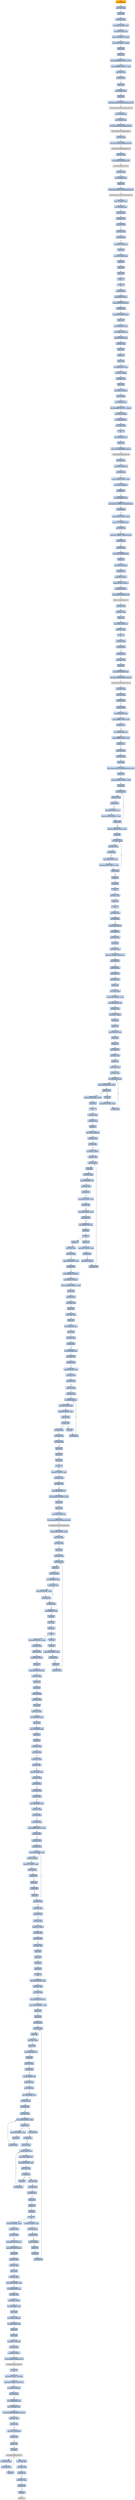 digraph G {
node[shape=rectangle,style=filled,fillcolor=lightsteelblue,color=lightsteelblue]
bgcolor="transparent"
a0x0040e91acall_0x004162eb[label="start\ncall 0x004162eb",color="lightgrey",fillcolor="orange"];
a0x004162ebmovl_edi_edi[label="0x004162eb\nmovl %edi, %edi"];
a0x004162edpushl_ebp[label="0x004162ed\npushl %ebp"];
a0x004162eemovl_esp_ebp[label="0x004162ee\nmovl %esp, %ebp"];
a0x004162f0subl_0x10UINT8_esp[label="0x004162f0\nsubl $0x10<UINT8>, %esp"];
a0x004162f3movl_0x004255d4_eax[label="0x004162f3\nmovl 0x004255d4, %eax"];
a0x004162f8andl_0x0UINT8__8ebp_[label="0x004162f8\nandl $0x0<UINT8>, -8(%ebp)"];
a0x004162fcandl_0x0UINT8__4ebp_[label="0x004162fc\nandl $0x0<UINT8>, -4(%ebp)"];
a0x00416300pushl_ebx[label="0x00416300\npushl %ebx"];
a0x00416301pushl_edi[label="0x00416301\npushl %edi"];
a0x00416302movl_0xbb40e64eUINT32_edi[label="0x00416302\nmovl $0xbb40e64e<UINT32>, %edi"];
a0x00416307movl_0xffff0000UINT32_ebx[label="0x00416307\nmovl $0xffff0000<UINT32>, %ebx"];
a0x0041630ccmpl_edi_eax[label="0x0041630c\ncmpl %edi, %eax"];
a0x0041630eje_0x0041631d[label="0x0041630e\nje 0x0041631d"];
a0x0041631dpushl_esi[label="0x0041631d\npushl %esi"];
a0x0041631eleal__8ebp__eax[label="0x0041631e\nleal -8(%ebp), %eax"];
a0x00416321pushl_eax[label="0x00416321\npushl %eax"];
a0x00416322call_GetSystemTimeAsFileTime_kernel32_dll[label="0x00416322\ncall GetSystemTimeAsFileTime@kernel32.dll"];
GetSystemTimeAsFileTime_kernel32_dll[label="GetSystemTimeAsFileTime@kernel32.dll",color="lightgrey",fillcolor="lightgrey"];
a0x00416328movl__4ebp__esi[label="0x00416328\nmovl -4(%ebp), %esi"];
a0x0041632bxorl__8ebp__esi[label="0x0041632b\nxorl -8(%ebp), %esi"];
a0x0041632ecall_GetCurrentProcessId_kernel32_dll[label="0x0041632e\ncall GetCurrentProcessId@kernel32.dll"];
GetCurrentProcessId_kernel32_dll[label="GetCurrentProcessId@kernel32.dll",color="lightgrey",fillcolor="lightgrey"];
a0x00416334xorl_eax_esi[label="0x00416334\nxorl %eax, %esi"];
a0x00416336call_GetCurrentThreadId_kernel32_dll[label="0x00416336\ncall GetCurrentThreadId@kernel32.dll"];
GetCurrentThreadId_kernel32_dll[label="GetCurrentThreadId@kernel32.dll",color="lightgrey",fillcolor="lightgrey"];
a0x0041633cxorl_eax_esi[label="0x0041633c\nxorl %eax, %esi"];
a0x0041633ecall_GetTickCount_kernel32_dll[label="0x0041633e\ncall GetTickCount@kernel32.dll"];
GetTickCount_kernel32_dll[label="GetTickCount@kernel32.dll",color="lightgrey",fillcolor="lightgrey"];
a0x00416344xorl_eax_esi[label="0x00416344\nxorl %eax, %esi"];
a0x00416346leal__16ebp__eax[label="0x00416346\nleal -16(%ebp), %eax"];
a0x00416349pushl_eax[label="0x00416349\npushl %eax"];
a0x0041634acall_QueryPerformanceCounter_kernel32_dll[label="0x0041634a\ncall QueryPerformanceCounter@kernel32.dll"];
QueryPerformanceCounter_kernel32_dll[label="QueryPerformanceCounter@kernel32.dll",color="lightgrey",fillcolor="lightgrey"];
a0x00416350movl__12ebp__eax[label="0x00416350\nmovl -12(%ebp), %eax"];
a0x00416353xorl__16ebp__eax[label="0x00416353\nxorl -16(%ebp), %eax"];
a0x00416356xorl_eax_esi[label="0x00416356\nxorl %eax, %esi"];
a0x00416358cmpl_edi_esi[label="0x00416358\ncmpl %edi, %esi"];
a0x0041635ajne_0x00416363[label="0x0041635a\njne 0x00416363"];
a0x00416363testl_esi_ebx[label="0x00416363\ntestl %esi, %ebx"];
a0x00416365jne_0x00416373[label="0x00416365\njne 0x00416373"];
a0x00416373movl_esi_0x004255d4[label="0x00416373\nmovl %esi, 0x004255d4"];
a0x00416379notl_esi[label="0x00416379\nnotl %esi"];
a0x0041637bmovl_esi_0x004255d8[label="0x0041637b\nmovl %esi, 0x004255d8"];
a0x00416381popl_esi[label="0x00416381\npopl %esi"];
a0x00416382popl_edi[label="0x00416382\npopl %edi"];
a0x00416383popl_ebx[label="0x00416383\npopl %ebx"];
a0x00416384leave_[label="0x00416384\nleave "];
a0x00416385ret[label="0x00416385\nret"];
a0x0040e91fjmp_0x0040e7ad[label="0x0040e91f\njmp 0x0040e7ad"];
a0x0040e7adpushl_0x58UINT8[label="0x0040e7ad\npushl $0x58<UINT8>"];
a0x0040e7afpushl_0x423a70UINT32[label="0x0040e7af\npushl $0x423a70<UINT32>"];
a0x0040e7b4call_0x00412560[label="0x0040e7b4\ncall 0x00412560"];
a0x00412560pushl_0x4125c0UINT32[label="0x00412560\npushl $0x4125c0<UINT32>"];
a0x00412565pushl_fs_0[label="0x00412565\npushl %fs:0"];
a0x0041256cmovl_0x10esp__eax[label="0x0041256c\nmovl 0x10(%esp), %eax"];
a0x00412570movl_ebp_0x10esp_[label="0x00412570\nmovl %ebp, 0x10(%esp)"];
a0x00412574leal_0x10esp__ebp[label="0x00412574\nleal 0x10(%esp), %ebp"];
a0x00412578subl_eax_esp[label="0x00412578\nsubl %eax, %esp"];
a0x0041257apushl_ebx[label="0x0041257a\npushl %ebx"];
a0x0041257bpushl_esi[label="0x0041257b\npushl %esi"];
a0x0041257cpushl_edi[label="0x0041257c\npushl %edi"];
a0x0041257dmovl_0x004255d4_eax[label="0x0041257d\nmovl 0x004255d4, %eax"];
a0x00412582xorl_eax__4ebp_[label="0x00412582\nxorl %eax, -4(%ebp)"];
a0x00412585xorl_ebp_eax[label="0x00412585\nxorl %ebp, %eax"];
a0x00412587pushl_eax[label="0x00412587\npushl %eax"];
a0x00412588movl_esp__24ebp_[label="0x00412588\nmovl %esp, -24(%ebp)"];
a0x0041258bpushl__8ebp_[label="0x0041258b\npushl -8(%ebp)"];
a0x0041258emovl__4ebp__eax[label="0x0041258e\nmovl -4(%ebp), %eax"];
a0x00412591movl_0xfffffffeUINT32__4ebp_[label="0x00412591\nmovl $0xfffffffe<UINT32>, -4(%ebp)"];
a0x00412598movl_eax__8ebp_[label="0x00412598\nmovl %eax, -8(%ebp)"];
a0x0041259bleal__16ebp__eax[label="0x0041259b\nleal -16(%ebp), %eax"];
a0x0041259emovl_eax_fs_0[label="0x0041259e\nmovl %eax, %fs:0"];
a0x004125a4ret[label="0x004125a4\nret"];
a0x0040e7b9leal__104ebp__eax[label="0x0040e7b9\nleal -104(%ebp), %eax"];
a0x0040e7bcpushl_eax[label="0x0040e7bc\npushl %eax"];
a0x0040e7bdcall_GetStartupInfoW_kernel32_dll[label="0x0040e7bd\ncall GetStartupInfoW@kernel32.dll"];
GetStartupInfoW_kernel32_dll[label="GetStartupInfoW@kernel32.dll",color="lightgrey",fillcolor="lightgrey"];
a0x0040e7c3xorl_esi_esi[label="0x0040e7c3\nxorl %esi, %esi"];
a0x0040e7c5cmpl_esi_0x004284c8[label="0x0040e7c5\ncmpl %esi, 0x004284c8"];
a0x0040e7cbjne_0x0040e7d8[label="0x0040e7cb\njne 0x0040e7d8"];
a0x0040e7d8movl_0x5a4dUINT32_eax[label="0x0040e7d8\nmovl $0x5a4d<UINT32>, %eax"];
a0x0040e7ddcmpw_ax_0x00400000[label="0x0040e7dd\ncmpw %ax, 0x00400000"];
a0x0040e7e4je_0x0040e7eb[label="0x0040e7e4\nje 0x0040e7eb"];
a0x0040e7ebmovl_0x0040003c_eax[label="0x0040e7eb\nmovl 0x0040003c, %eax"];
a0x0040e7f0cmpl_0x4550UINT32_0x400000eax_[label="0x0040e7f0\ncmpl $0x4550<UINT32>, 0x400000(%eax)"];
a0x0040e7fajne_0x0040e7e6[label="0x0040e7fa\njne 0x0040e7e6"];
a0x0040e7fcmovl_0x10bUINT32_ecx[label="0x0040e7fc\nmovl $0x10b<UINT32>, %ecx"];
a0x0040e801cmpw_cx_0x400018eax_[label="0x0040e801\ncmpw %cx, 0x400018(%eax)"];
a0x0040e808jne_0x0040e7e6[label="0x0040e808\njne 0x0040e7e6"];
a0x0040e80acmpl_0xeUINT8_0x400074eax_[label="0x0040e80a\ncmpl $0xe<UINT8>, 0x400074(%eax)"];
a0x0040e811jbe_0x0040e7e6[label="0x0040e811\njbe 0x0040e7e6"];
a0x0040e813xorl_ecx_ecx[label="0x0040e813\nxorl %ecx, %ecx"];
a0x0040e815cmpl_esi_0x4000e8eax_[label="0x0040e815\ncmpl %esi, 0x4000e8(%eax)"];
a0x0040e81bsetne_cl[label="0x0040e81b\nsetne %cl"];
a0x0040e81emovl_ecx__28ebp_[label="0x0040e81e\nmovl %ecx, -28(%ebp)"];
a0x0040e821call_0x0041274f[label="0x0040e821\ncall 0x0041274f"];
a0x0041274fpushl_0x0UINT8[label="0x0041274f\npushl $0x0<UINT8>"];
a0x00412751pushl_0x1000UINT32[label="0x00412751\npushl $0x1000<UINT32>"];
a0x00412756pushl_0x0UINT8[label="0x00412756\npushl $0x0<UINT8>"];
a0x00412758call_HeapCreate_kernel32_dll[label="0x00412758\ncall HeapCreate@kernel32.dll"];
HeapCreate_kernel32_dll[label="HeapCreate@kernel32.dll",color="lightgrey",fillcolor="lightgrey"];
a0x0041275exorl_ecx_ecx[label="0x0041275e\nxorl %ecx, %ecx"];
a0x00412760testl_eax_eax[label="0x00412760\ntestl %eax, %eax"];
a0x00412762setne_cl[label="0x00412762\nsetne %cl"];
a0x00412765movl_eax_0x00427a70[label="0x00412765\nmovl %eax, 0x00427a70"];
a0x0041276amovl_ecx_eax[label="0x0041276a\nmovl %ecx, %eax"];
a0x0041276cret[label="0x0041276c\nret"];
a0x0040e826testl_eax_eax[label="0x0040e826\ntestl %eax, %eax"];
a0x0040e828jne_0x0040e832[label="0x0040e828\njne 0x0040e832"];
a0x0040e832call_0x004119a7[label="0x0040e832\ncall 0x004119a7"];
a0x004119a7movl_edi_edi[label="0x004119a7\nmovl %edi, %edi"];
a0x004119a9pushl_edi[label="0x004119a9\npushl %edi"];
a0x004119aapushl_0x41f160UINT32[label="0x004119aa\npushl $0x41f160<UINT32>"];
a0x004119afcall_GetModuleHandleW_kernel32_dll[label="0x004119af\ncall GetModuleHandleW@kernel32.dll"];
GetModuleHandleW_kernel32_dll[label="GetModuleHandleW@kernel32.dll",color="lightgrey",fillcolor="lightgrey"];
a0x004119b5movl_eax_edi[label="0x004119b5\nmovl %eax, %edi"];
a0x004119b7testl_edi_edi[label="0x004119b7\ntestl %edi, %edi"];
a0x004119b9jne_0x004119c4[label="0x004119b9\njne 0x004119c4"];
a0x004119bbcall_0x004116f4[label="0x004119bb\ncall 0x004116f4"];
a0x004116f4movl_0x00425d5c_eax[label="0x004116f4\nmovl 0x00425d5c, %eax"];
a0x004116f9cmpl_0xffffffffUINT8_eax[label="0x004116f9\ncmpl $0xffffffff<UINT8>, %eax"];
a0x004116fcje_0x00411714[label="0x004116fc\nje 0x00411714"];
a0x00411714movl_0x00425d60_eax[label="0x00411714\nmovl 0x00425d60, %eax"];
a0x00411719cmpl_0xffffffffUINT8_eax[label="0x00411719\ncmpl $0xffffffff<UINT8>, %eax"];
a0x0041171cje_0x0041172c[label="0x0041171c\nje 0x0041172c"];
a0x0041172cjmp_0x00412853[label="0x0041172c\njmp 0x00412853"];
a0x00412853movl_edi_edi[label="0x00412853\nmovl %edi, %edi"];
a0x00412855pushl_ebx[label="0x00412855\npushl %ebx"];
a0x00412856movl_DeleteCriticalSection_kernel32_dll_ebx[label="0x00412856\nmovl DeleteCriticalSection@kernel32.dll, %ebx"];
a0x0041285cpushl_esi[label="0x0041285c\npushl %esi"];
a0x0041285dmovl_0x425db0UINT32_esi[label="0x0041285d\nmovl $0x425db0<UINT32>, %esi"];
a0x00412862pushl_edi[label="0x00412862\npushl %edi"];
a0x00412863movl_esi__edi[label="0x00412863\nmovl (%esi), %edi"];
a0x00412865testl_edi_edi[label="0x00412865\ntestl %edi, %edi"];
a0x00412867je_0x0041287c[label="0x00412867\nje 0x0041287c"];
a0x0041287caddl_0x8UINT8_esi[label="0x0041287c\naddl $0x8<UINT8>, %esi"];
a0x0041287fcmpl_0x425ed0UINT32_esi[label="0x0041287f\ncmpl $0x425ed0<UINT32>, %esi"];
a0x00412885jl_0x00412863[label="0x00412885\njl 0x00412863"];
a0x00412887movl_0x425db0UINT32_esi[label="0x00412887\nmovl $0x425db0<UINT32>, %esi"];
a0x0041288cpopl_edi[label="0x0041288c\npopl %edi"];
a0x0041288dmovl_esi__eax[label="0x0041288d\nmovl (%esi), %eax"];
a0x0041288ftestl_eax_eax[label="0x0041288f\ntestl %eax, %eax"];
a0x00412891je_0x0041289c[label="0x00412891\nje 0x0041289c"];
a0x0041289caddl_0x8UINT8_esi[label="0x0041289c\naddl $0x8<UINT8>, %esi"];
a0x0041289fcmpl_0x425ed0UINT32_esi[label="0x0041289f\ncmpl $0x425ed0<UINT32>, %esi"];
a0x004128a5jl_0x0041288d[label="0x004128a5\njl 0x0041288d"];
a0x004128a7popl_esi[label="0x004128a7\npopl %esi"];
a0x004128a8popl_ebx[label="0x004128a8\npopl %ebx"];
a0x004128a9ret[label="0x004128a9\nret"];
a0x004119c0xorl_eax_eax[label="0x004119c0\nxorl %eax, %eax"];
a0x004119c2popl_edi[label="0x004119c2\npopl %edi"];
a0x004119c3ret[label="0x004119c3\nret"];
a0x0040e837testl_eax_eax[label="0x0040e837\ntestl %eax, %eax"];
a0x0040e839jne_0x0040e843[label="0x0040e839\njne 0x0040e843"];
a0x0040e83bpushl_0x10UINT8[label="0x0040e83b\npushl $0x10<UINT8>"];
a0x0040e83dcall_0x0040e784[label="0x0040e83d\ncall 0x0040e784"];
a0x0040e784movl_edi_edi[label="0x0040e784\nmovl %edi, %edi"];
a0x0040e786pushl_ebp[label="0x0040e786\npushl %ebp"];
a0x0040e787movl_esp_ebp[label="0x0040e787\nmovl %esp, %ebp"];
a0x0040e789cmpl_0x1UINT8_0x00427704[label="0x0040e789\ncmpl $0x1<UINT8>, 0x00427704"];
a0x0040e790jne_0x0040e797[label="0x0040e790\njne 0x0040e797"];
a0x0040e797pushl_0x8ebp_[label="0x0040e797\npushl 0x8(%ebp)"];
a0x0040e79acall_0x004157a2[label="0x0040e79a\ncall 0x004157a2"];
a0x004157a2movl_edi_edi[label="0x004157a2\nmovl %edi, %edi"];
a0x004157a4pushl_ebp[label="0x004157a4\npushl %ebp"];
a0x004157a5movl_esp_ebp[label="0x004157a5\nmovl %esp, %ebp"];
a0x004157a7subl_0x1fcUINT32_esp[label="0x004157a7\nsubl $0x1fc<UINT32>, %esp"];
a0x004157admovl_0x004255d4_eax[label="0x004157ad\nmovl 0x004255d4, %eax"];
a0x004157b2xorl_ebp_eax[label="0x004157b2\nxorl %ebp, %eax"];
a0x004157b4movl_eax__4ebp_[label="0x004157b4\nmovl %eax, -4(%ebp)"];
a0x004157b7pushl_ebx[label="0x004157b7\npushl %ebx"];
a0x004157b8pushl_esi[label="0x004157b8\npushl %esi"];
a0x004157b9movl_0x8ebp__esi[label="0x004157b9\nmovl 0x8(%ebp), %esi"];
a0x004157bcpushl_edi[label="0x004157bc\npushl %edi"];
a0x004157bdpushl_esi[label="0x004157bd\npushl %esi"];
a0x004157becall_0x0041577c[label="0x004157be\ncall 0x0041577c"];
a0x0041577cmovl_edi_edi[label="0x0041577c\nmovl %edi, %edi"];
a0x0041577epushl_ebp[label="0x0041577e\npushl %ebp"];
a0x0041577fmovl_esp_ebp[label="0x0041577f\nmovl %esp, %ebp"];
a0x00415781xorl_eax_eax[label="0x00415781\nxorl %eax, %eax"];
a0x00415783movl_0x8ebp__ecx[label="0x00415783\nmovl 0x8(%ebp), %ecx"];
a0x00415786cmpl_0x41fa48eax8__ecx[label="0x00415786\ncmpl 0x41fa48(,%eax,8), %ecx"];
a0x0041578dje_0x00415799[label="0x0041578d\nje 0x00415799"];
a0x0041578fincl_eax[label="0x0041578f\nincl %eax"];
a0x00415790cmpl_0x16UINT8_eax[label="0x00415790\ncmpl $0x16<UINT8>, %eax"];
a0x00415793jb_0x00415783[label="0x00415793\njb 0x00415783"];
a0x00415799movl_0x41fa4ceax8__eax[label="0x00415799\nmovl 0x41fa4c(,%eax,8), %eax"];
a0x004157a0popl_ebp[label="0x004157a0\npopl %ebp"];
a0x004157a1ret[label="0x004157a1\nret"];
a0x004157c3movl_eax_edi[label="0x004157c3\nmovl %eax, %edi"];
a0x004157c5xorl_ebx_ebx[label="0x004157c5\nxorl %ebx, %ebx"];
a0x004157c7popl_ecx[label="0x004157c7\npopl %ecx"];
a0x004157c8movl_edi__508ebp_[label="0x004157c8\nmovl %edi, -508(%ebp)"];
a0x004157cecmpl_ebx_edi[label="0x004157ce\ncmpl %ebx, %edi"];
a0x004157d0je_0x00415942[label="0x004157d0\nje 0x00415942"];
a0x004157d6pushl_0x3UINT8[label="0x004157d6\npushl $0x3<UINT8>"];
a0x004157d8call_0x0041c6d7[label="0x004157d8\ncall 0x0041c6d7"];
a0x0041c6d7movl_edi_edi[label="0x0041c6d7\nmovl %edi, %edi"];
a0x0041c6d9pushl_ebp[label="0x0041c6d9\npushl %ebp"];
a0x0041c6damovl_esp_ebp[label="0x0041c6da\nmovl %esp, %ebp"];
a0x0041c6dcmovl_0x8ebp__ecx[label="0x0041c6dc\nmovl 0x8(%ebp), %ecx"];
a0x0041c6dftestl_ecx_ecx[label="0x0041c6df\ntestl %ecx, %ecx"];
a0x0041c6e1js_0x0041c701[label="0x0041c6e1\njs 0x0041c701"];
a0x0041c6e3cmpl_0x2UINT8_ecx[label="0x0041c6e3\ncmpl $0x2<UINT8>, %ecx"];
a0x0041c6e6jle_0x0041c6f4[label="0x0041c6e6\njle 0x0041c6f4"];
a0x0041c6e8cmpl_0x3UINT8_ecx[label="0x0041c6e8\ncmpl $0x3<UINT8>, %ecx"];
a0x0041c6ebjne_0x0041c701[label="0x0041c6eb\njne 0x0041c701"];
a0x0041c6edmovl_0x00427704_eax[label="0x0041c6ed\nmovl 0x00427704, %eax"];
a0x0041c6f2popl_ebp[label="0x0041c6f2\npopl %ebp"];
a0x0041c6f3ret[label="0x0041c6f3\nret"];
a0x004157ddpopl_ecx[label="0x004157dd\npopl %ecx"];
a0x004157decmpl_0x1UINT8_eax[label="0x004157de\ncmpl $0x1<UINT8>, %eax"];
a0x004157e1je_0x004158ee[label="0x004157e1\nje 0x004158ee"];
a0x004157e7pushl_0x3UINT8[label="0x004157e7\npushl $0x3<UINT8>"];
a0x004157e9call_0x0041c6d7[label="0x004157e9\ncall 0x0041c6d7"];
a0x004157eepopl_ecx[label="0x004157ee\npopl %ecx"];
a0x004157eftestl_eax_eax[label="0x004157ef\ntestl %eax, %eax"];
a0x004157f1jne_0x00415800[label="0x004157f1\njne 0x00415800"];
a0x00415800cmpl_0xfcUINT32_esi[label="0x00415800\ncmpl $0xfc<UINT32>, %esi"];
a0x00415806je_0x00415942[label="0x00415806\nje 0x00415942"];
a0x0041580cpushl_0x41fb84UINT32[label="0x0041580c\npushl $0x41fb84<UINT32>"];
a0x00415811pushl_0x314UINT32[label="0x00415811\npushl $0x314<UINT32>"];
a0x00415816movl_0x427bf0UINT32_edi[label="0x00415816\nmovl $0x427bf0<UINT32>, %edi"];
a0x0041581bpushl_edi[label="0x0041581b\npushl %edi"];
a0x0041581ccall_0x0041c674[label="0x0041581c\ncall 0x0041c674"];
a0x0041c674movl_edi_edi[label="0x0041c674\nmovl %edi, %edi"];
a0x0041c676pushl_ebp[label="0x0041c676\npushl %ebp"];
a0x0041c677movl_esp_ebp[label="0x0041c677\nmovl %esp, %ebp"];
a0x0041c679pushl_esi[label="0x0041c679\npushl %esi"];
a0x0041c67amovl_0x8ebp__esi[label="0x0041c67a\nmovl 0x8(%ebp), %esi"];
a0x0041c67dpushl_edi[label="0x0041c67d\npushl %edi"];
a0x0041c67etestl_esi_esi[label="0x0041c67e\ntestl %esi, %esi"];
a0x0041c680je_0x0041c689[label="0x0041c680\nje 0x0041c689"];
a0x0041c682movl_0xcebp__edi[label="0x0041c682\nmovl 0xc(%ebp), %edi"];
a0x0041c685testl_edi_edi[label="0x0041c685\ntestl %edi, %edi"];
a0x0041c687jne_0x0041c69e[label="0x0041c687\njne 0x0041c69e"];
a0x0041c69emovl_0x10ebp__eax[label="0x0041c69e\nmovl 0x10(%ebp), %eax"];
a0x0041c6a1testl_eax_eax[label="0x0041c6a1\ntestl %eax, %eax"];
a0x0041c6a3jne_0x0041c6aa[label="0x0041c6a3\njne 0x0041c6aa"];
a0x0041c6aamovl_esi_edx[label="0x0041c6aa\nmovl %esi, %edx"];
a0x0041c6acsubl_eax_edx[label="0x0041c6ac\nsubl %eax, %edx"];
a0x0041c6aemovzwl_eax__ecx[label="0x0041c6ae\nmovzwl (%eax), %ecx"];
a0x0041c6b1movw_cx_edxeax_[label="0x0041c6b1\nmovw %cx, (%edx,%eax)"];
a0x0041c6b5addl_0x2UINT8_eax[label="0x0041c6b5\naddl $0x2<UINT8>, %eax"];
a0x0041c6b8testw_cx_cx[label="0x0041c6b8\ntestw %cx, %cx"];
a0x0041c6bbje_0x0041c6c0[label="0x0041c6bb\nje 0x0041c6c0"];
a0x0041c6bddecl_edi[label="0x0041c6bd\ndecl %edi"];
a0x0041c6bejne_0x0041c6ae[label="0x0041c6be\njne 0x0041c6ae"];
a0x0041c6c0xorl_eax_eax[label="0x0041c6c0\nxorl %eax, %eax"];
a0x0041c6c2testl_edi_edi[label="0x0041c6c2\ntestl %edi, %edi"];
a0x0041c6c4jne_0x0041c69a[label="0x0041c6c4\njne 0x0041c69a"];
a0x0041c69apopl_edi[label="0x0041c69a\npopl %edi"];
a0x0041c69bpopl_esi[label="0x0041c69b\npopl %esi"];
a0x0041c69cpopl_ebp[label="0x0041c69c\npopl %ebp"];
a0x0041c69dret[label="0x0041c69d\nret"];
a0x00415821addl_0xcUINT8_esp[label="0x00415821\naddl $0xc<UINT8>, %esp"];
a0x00415824testl_eax_eax[label="0x00415824\ntestl %eax, %eax"];
a0x00415826jne_0x004158e4[label="0x00415826\njne 0x004158e4"];
a0x0041582cpushl_0x104UINT32[label="0x0041582c\npushl $0x104<UINT32>"];
a0x00415831movl_0x427c22UINT32_esi[label="0x00415831\nmovl $0x427c22<UINT32>, %esi"];
a0x00415836pushl_esi[label="0x00415836\npushl %esi"];
a0x00415837pushl_ebx[label="0x00415837\npushl %ebx"];
a0x00415838movw_ax_0x00427e2a[label="0x00415838\nmovw %ax, 0x00427e2a"];
a0x0041583ecall_GetModuleFileNameW_kernel32_dll[label="0x0041583e\ncall GetModuleFileNameW@kernel32.dll"];
GetModuleFileNameW_kernel32_dll[label="GetModuleFileNameW@kernel32.dll",color="lightgrey",fillcolor="lightgrey"];
a0x00415844movl_0x2fbUINT32_ebx[label="0x00415844\nmovl $0x2fb<UINT32>, %ebx"];
a0x00415849testl_eax_eax[label="0x00415849\ntestl %eax, %eax"];
a0x0041584bjne_0x0041586c[label="0x0041584b\njne 0x0041586c"];
a0x0041586cpushl_esi[label="0x0041586c\npushl %esi"];
a0x0041586dcall_0x00415110[label="0x0041586d\ncall 0x00415110"];
a0x00415110movl_edi_edi[label="0x00415110\nmovl %edi, %edi"];
a0x00415112pushl_ebp[label="0x00415112\npushl %ebp"];
a0x00415113movl_esp_ebp[label="0x00415113\nmovl %esp, %ebp"];
a0x00415115movl_0x8ebp__eax[label="0x00415115\nmovl 0x8(%ebp), %eax"];
a0x00415118movw_eax__cx[label="0x00415118\nmovw (%eax), %cx"];
a0x0041511baddl_0x2UINT8_eax[label="0x0041511b\naddl $0x2<UINT8>, %eax"];
a0x0041511etestw_cx_cx[label="0x0041511e\ntestw %cx, %cx"];
a0x00415121jne_0x00415118[label="0x00415121\njne 0x00415118"];
a0x00415123subl_0x8ebp__eax[label="0x00415123\nsubl 0x8(%ebp), %eax"];
a0x00415126sarl_eax[label="0x00415126\nsarl %eax"];
a0x00415128decl_eax[label="0x00415128\ndecl %eax"];
a0x00415129popl_ebp[label="0x00415129\npopl %ebp"];
a0x0041512aret[label="0x0041512a\nret"];
a0x00415872incl_eax[label="0x00415872\nincl %eax"];
a0x00415873popl_ecx[label="0x00415873\npopl %ecx"];
a0x00415874cmpl_0x3cUINT8_eax[label="0x00415874\ncmpl $0x3c<UINT8>, %eax"];
a0x00415877jbe_0x004158a3[label="0x00415877\njbe 0x004158a3"];
a0x00415879pushl_esi[label="0x00415879\npushl %esi"];
a0x0041587acall_0x00415110[label="0x0041587a\ncall 0x00415110"];
a0x0041587fleal_0x427baceax2__eax[label="0x0041587f\nleal 0x427bac(,%eax,2), %eax"];
a0x00415886movl_eax_ecx[label="0x00415886\nmovl %eax, %ecx"];
a0x00415888subl_esi_ecx[label="0x00415888\nsubl %esi, %ecx"];
a0x0041588apushl_0x3UINT8[label="0x0041588a\npushl $0x3<UINT8>"];
a0x0041588csarl_ecx[label="0x0041588c\nsarl %ecx"];
a0x0041588epushl_0x41fb4cUINT32[label="0x0041588e\npushl $0x41fb4c<UINT32>"];
a0x00415893subl_ecx_ebx[label="0x00415893\nsubl %ecx, %ebx"];
a0x00415895pushl_ebx[label="0x00415895\npushl %ebx"];
a0x00415896pushl_eax[label="0x00415896\npushl %eax"];
a0x00415897call_0x00415b66[label="0x00415897\ncall 0x00415b66"];
a0x00415b66movl_edi_edi[label="0x00415b66\nmovl %edi, %edi"];
a0x00415b68pushl_ebp[label="0x00415b68\npushl %ebp"];
a0x00415b69movl_esp_ebp[label="0x00415b69\nmovl %esp, %ebp"];
a0x00415b6bmovl_0x8ebp__edx[label="0x00415b6b\nmovl 0x8(%ebp), %edx"];
a0x00415b6epushl_ebx[label="0x00415b6e\npushl %ebx"];
a0x00415b6fmovl_0x14ebp__ebx[label="0x00415b6f\nmovl 0x14(%ebp), %ebx"];
a0x00415b72pushl_esi[label="0x00415b72\npushl %esi"];
a0x00415b73pushl_edi[label="0x00415b73\npushl %edi"];
a0x00415b74testl_ebx_ebx[label="0x00415b74\ntestl %ebx, %ebx"];
a0x00415b76jne_0x00415b88[label="0x00415b76\njne 0x00415b88"];
a0x00415b88testl_edx_edx[label="0x00415b88\ntestl %edx, %edx"];
a0x00415b8aje_0x00415b93[label="0x00415b8a\nje 0x00415b93"];
a0x00415b8cmovl_0xcebp__edi[label="0x00415b8c\nmovl 0xc(%ebp), %edi"];
a0x00415b8ftestl_edi_edi[label="0x00415b8f\ntestl %edi, %edi"];
a0x00415b91jne_0x00415ba6[label="0x00415b91\njne 0x00415ba6"];
a0x00415ba6testl_ebx_ebx[label="0x00415ba6\ntestl %ebx, %ebx"];
a0x00415ba8jne_0x00415bb1[label="0x00415ba8\njne 0x00415bb1"];
a0x00415bb1movl_0x10ebp__ecx[label="0x00415bb1\nmovl 0x10(%ebp), %ecx"];
a0x00415bb4testl_ecx_ecx[label="0x00415bb4\ntestl %ecx, %ecx"];
a0x00415bb6jne_0x00415bbf[label="0x00415bb6\njne 0x00415bbf"];
a0x00415bbfmovl_edx_eax[label="0x00415bbf\nmovl %edx, %eax"];
a0x00415bc1cmpl_0xffffffffUINT8_ebx[label="0x00415bc1\ncmpl $0xffffffff<UINT8>, %ebx"];
a0x00415bc4jne_0x00415bde[label="0x00415bc4\njne 0x00415bde"];
a0x00415bdemovl_ecx_esi[label="0x00415bde\nmovl %ecx, %esi"];
a0x00415be0subl_edx_esi[label="0x00415be0\nsubl %edx, %esi"];
a0x00415be2movzwl_esieax__ecx[label="0x00415be2\nmovzwl (%esi,%eax), %ecx"];
a0x00415be6movw_cx_eax_[label="0x00415be6\nmovw %cx, (%eax)"];
a0x00415be9addl_0x2UINT8_eax[label="0x00415be9\naddl $0x2<UINT8>, %eax"];
a0x00415bectestw_cx_cx[label="0x00415bec\ntestw %cx, %cx"];
a0x00415befje_0x00415bf7[label="0x00415bef\nje 0x00415bf7"];
a0x00415bf1decl_edi[label="0x00415bf1\ndecl %edi"];
a0x00415bf2je_0x00415bf7[label="0x00415bf2\nje 0x00415bf7"];
a0x00415bf4decl_ebx[label="0x00415bf4\ndecl %ebx"];
a0x00415bf5jne_0x00415be2[label="0x00415bf5\njne 0x00415be2"];
a0x00415bf7testl_ebx_ebx[label="0x00415bf7\ntestl %ebx, %ebx"];
a0x00415bf9jne_0x00415c00[label="0x00415bf9\njne 0x00415c00"];
a0x00415bfbxorl_ecx_ecx[label="0x00415bfb\nxorl %ecx, %ecx"];
a0x00415bfdmovw_cx_eax_[label="0x00415bfd\nmovw %cx, (%eax)"];
a0x00415c00testl_edi_edi[label="0x00415c00\ntestl %edi, %edi"];
a0x00415c02jne_0x00415b81[label="0x00415c02\njne 0x00415b81"];
a0x00415b81xorl_eax_eax[label="0x00415b81\nxorl %eax, %eax"];
a0x00415b83popl_edi[label="0x00415b83\npopl %edi"];
a0x00415b84popl_esi[label="0x00415b84\npopl %esi"];
a0x00415b85popl_ebx[label="0x00415b85\npopl %ebx"];
a0x00415b86popl_ebp[label="0x00415b86\npopl %ebp"];
a0x00415b87ret[label="0x00415b87\nret"];
a0x0041589caddl_0x14UINT8_esp[label="0x0041589c\naddl $0x14<UINT8>, %esp"];
a0x0041589ftestl_eax_eax[label="0x0041589f\ntestl %eax, %eax"];
a0x004158a1jne_0x00415860[label="0x004158a1\njne 0x00415860"];
a0x004158a3pushl_0x41fb44UINT32[label="0x004158a3\npushl $0x41fb44<UINT32>"];
a0x004158a8movl_0x314UINT32_esi[label="0x004158a8\nmovl $0x314<UINT32>, %esi"];
a0x004158adpushl_esi[label="0x004158ad\npushl %esi"];
a0x004158aepushl_edi[label="0x004158ae\npushl %edi"];
a0x004158afcall_0x0041c5ff[label="0x004158af\ncall 0x0041c5ff"];
a0x0041c5ffmovl_edi_edi[label="0x0041c5ff\nmovl %edi, %edi"];
a0x0041c601pushl_ebp[label="0x0041c601\npushl %ebp"];
a0x0041c602movl_esp_ebp[label="0x0041c602\nmovl %esp, %ebp"];
a0x0041c604pushl_esi[label="0x0041c604\npushl %esi"];
a0x0041c605movl_0x8ebp__esi[label="0x0041c605\nmovl 0x8(%ebp), %esi"];
a0x0041c608pushl_edi[label="0x0041c608\npushl %edi"];
a0x0041c609testl_esi_esi[label="0x0041c609\ntestl %esi, %esi"];
a0x0041c60bje_0x0041c614[label="0x0041c60b\nje 0x0041c614"];
a0x0041c60dmovl_0xcebp__edi[label="0x0041c60d\nmovl 0xc(%ebp), %edi"];
a0x0041c610testl_edi_edi[label="0x0041c610\ntestl %edi, %edi"];
a0x0041c612jne_0x0041c629[label="0x0041c612\njne 0x0041c629"];
a0x0041c629movl_0x10ebp__ecx[label="0x0041c629\nmovl 0x10(%ebp), %ecx"];
a0x0041c62ctestl_ecx_ecx[label="0x0041c62c\ntestl %ecx, %ecx"];
a0x0041c62ejne_0x0041c637[label="0x0041c62e\njne 0x0041c637"];
a0x0041c637movl_esi_edx[label="0x0041c637\nmovl %esi, %edx"];
a0x0041c639cmpw_0x0UINT8_edx_[label="0x0041c639\ncmpw $0x0<UINT8>, (%edx)"];
a0x0041c63dje_0x0041c645[label="0x0041c63d\nje 0x0041c645"];
a0x0041c63faddl_0x2UINT8_edx[label="0x0041c63f\naddl $0x2<UINT8>, %edx"];
a0x0041c642decl_edi[label="0x0041c642\ndecl %edi"];
a0x0041c643jne_0x0041c639[label="0x0041c643\njne 0x0041c639"];
a0x0041c645testl_edi_edi[label="0x0041c645\ntestl %edi, %edi"];
a0x0041c647je_0x0041c630[label="0x0041c647\nje 0x0041c630"];
a0x0041c649subl_ecx_edx[label="0x0041c649\nsubl %ecx, %edx"];
a0x0041c64bmovzwl_ecx__eax[label="0x0041c64b\nmovzwl (%ecx), %eax"];
a0x0041c64emovw_ax_edxecx_[label="0x0041c64e\nmovw %ax, (%edx,%ecx)"];
a0x0041c652addl_0x2UINT8_ecx[label="0x0041c652\naddl $0x2<UINT8>, %ecx"];
a0x0041c655testw_ax_ax[label="0x0041c655\ntestw %ax, %ax"];
a0x0041c658je_0x0041c65d[label="0x0041c658\nje 0x0041c65d"];
a0x0041c65adecl_edi[label="0x0041c65a\ndecl %edi"];
a0x0041c65bjne_0x0041c64b[label="0x0041c65b\njne 0x0041c64b"];
a0x0041c65dxorl_eax_eax[label="0x0041c65d\nxorl %eax, %eax"];
a0x0041c65ftestl_edi_edi[label="0x0041c65f\ntestl %edi, %edi"];
a0x0041c661jne_0x0041c625[label="0x0041c661\njne 0x0041c625"];
a0x0041c625popl_edi[label="0x0041c625\npopl %edi"];
a0x0041c626popl_esi[label="0x0041c626\npopl %esi"];
a0x0041c627popl_ebp[label="0x0041c627\npopl %ebp"];
a0x0041c628ret[label="0x0041c628\nret"];
a0x004158b4addl_0xcUINT8_esp[label="0x004158b4\naddl $0xc<UINT8>, %esp"];
a0x004158b7testl_eax_eax[label="0x004158b7\ntestl %eax, %eax"];
a0x004158b9jne_0x00415860[label="0x004158b9\njne 0x00415860"];
a0x004158bbpushl__508ebp_[label="0x004158bb\npushl -508(%ebp)"];
a0x004158c1pushl_esi[label="0x004158c1\npushl %esi"];
a0x004158c2pushl_edi[label="0x004158c2\npushl %edi"];
a0x004158c3call_0x0041c5ff[label="0x004158c3\ncall 0x0041c5ff"];
a0x004158c8addl_0xcUINT8_esp[label="0x004158c8\naddl $0xc<UINT8>, %esp"];
a0x004158cbtestl_eax_eax[label="0x004158cb\ntestl %eax, %eax"];
a0x004158cdjne_0x00415860[label="0x004158cd\njne 0x00415860"];
a0x004158cfpushl_0x12010UINT32[label="0x004158cf\npushl $0x12010<UINT32>"];
a0x004158d4pushl_0x41faf8UINT32[label="0x004158d4\npushl $0x41faf8<UINT32>"];
a0x004158d9pushl_edi[label="0x004158d9\npushl %edi"];
a0x004158dacall_0x0041c493[label="0x004158da\ncall 0x0041c493"];
a0x0041c493movl_edi_edi[label="0x0041c493\nmovl %edi, %edi"];
a0x0041c495pushl_ebp[label="0x0041c495\npushl %ebp"];
a0x0041c496movl_esp_ebp[label="0x0041c496\nmovl %esp, %ebp"];
a0x0041c498subl_0x24UINT8_esp[label="0x0041c498\nsubl $0x24<UINT8>, %esp"];
a0x0041c49bmovl_0x004255d4_eax[label="0x0041c49b\nmovl 0x004255d4, %eax"];
a0x0041c4a0xorl_ebp_eax[label="0x0041c4a0\nxorl %ebp, %eax"];
a0x0041c4a2movl_eax__4ebp_[label="0x0041c4a2\nmovl %eax, -4(%ebp)"];
a0x0041c4a5movl_0x8ebp__eax[label="0x0041c4a5\nmovl 0x8(%ebp), %eax"];
a0x0041c4a8pushl_ebx[label="0x0041c4a8\npushl %ebx"];
a0x0041c4a9movl_eax__32ebp_[label="0x0041c4a9\nmovl %eax, -32(%ebp)"];
a0x0041c4acmovl_0xcebp__eax[label="0x0041c4ac\nmovl 0xc(%ebp), %eax"];
a0x0041c4afpushl_esi[label="0x0041c4af\npushl %esi"];
a0x0041c4b0pushl_edi[label="0x0041c4b0\npushl %edi"];
a0x0041c4b1movl_eax__28ebp_[label="0x0041c4b1\nmovl %eax, -28(%ebp)"];
a0x0041c4b4call_0x004116ae[label="0x0041c4b4\ncall 0x004116ae"];
a0x004116aepushl_0x0UINT8[label="0x004116ae\npushl $0x0<UINT8>"];
a0x004116b0call_EncodePointer_kernel32_dll[label="0x004116b0\ncall EncodePointer@kernel32.dll"];
EncodePointer_kernel32_dll[label="EncodePointer@kernel32.dll",color="lightgrey",fillcolor="lightgrey"];
a0x004116b6ret[label="0x004116b6\nret"];
a0x0041c4b9andl_0x0UINT8__20ebp_[label="0x0041c4b9\nandl $0x0<UINT8>, -20(%ebp)"];
a0x0041c4bdcmpl_0x0UINT8_0x00428374[label="0x0041c4bd\ncmpl $0x0<UINT8>, 0x00428374"];
a0x0041c4c4movl_eax__24ebp_[label="0x0041c4c4\nmovl %eax, -24(%ebp)"];
a0x0041c4c7jne_0x0041c546[label="0x0041c4c7\njne 0x0041c546"];
a0x0041c546movl_0x00428380_eax[label="0x0041c546\nmovl 0x00428380, %eax"];
a0x0041c54bmovl__24ebp__ecx[label="0x0041c54b\nmovl -24(%ebp), %ecx"];
a0x0041c54emovl_DecodePointer_kernel32_dll_esi[label="0x0041c54e\nmovl DecodePointer@kernel32.dll, %esi"];
a0x0041c554cmpl_ecx_eax[label="0x0041c554\ncmpl %ecx, %eax"];
a0x0041c556je_0x0041c59f[label="0x0041c556\nje 0x0041c59f"];
a0x0041c558cmpl_ecx_0x00428384[label="0x0041c558\ncmpl %ecx, 0x00428384"];
a0x0041c55eje_0x0041c59f[label="0x0041c55e\nje 0x0041c59f"];
a0x0041c560pushl_eax[label="0x0041c560\npushl %eax"];
a0x0041c561call_esi[label="0x0041c561\ncall %esi"];
DecodePointer_kernel32_dll[label="DecodePointer@kernel32.dll",color="lightgrey",fillcolor="lightgrey"];
a0x0041c563pushl_0x00428384[label="0x0041c563\npushl 0x00428384"];
a0x0041c569movl_eax_edi[label="0x0041c569\nmovl %eax, %edi"];
a0x0041c56bcall_esi[label="0x0041c56b\ncall %esi"];
a0x0041c56dmovl_eax_ebx[label="0x0041c56d\nmovl %eax, %ebx"];
a0x0041c56ftestl_edi_edi[label="0x0041c56f\ntestl %edi, %edi"];
a0x0041c571je_0x0041c59f[label="0x0041c571\nje 0x0041c59f"];
a0x0041c573testl_ebx_ebx[label="0x0041c573\ntestl %ebx, %ebx"];
a0x0041c575je_0x0041c59f[label="0x0041c575\nje 0x0041c59f"];
a0x0041c577call_edi[label="0x0041c577\ncall %edi"];
a0xe42c7a1c[label="0xe42c7a1c",color="lightgrey",fillcolor="lightgrey"];
a0x0040e91acall_0x004162eb -> a0x004162ebmovl_edi_edi [color="#000000"];
a0x004162ebmovl_edi_edi -> a0x004162edpushl_ebp [color="#000000"];
a0x004162edpushl_ebp -> a0x004162eemovl_esp_ebp [color="#000000"];
a0x004162eemovl_esp_ebp -> a0x004162f0subl_0x10UINT8_esp [color="#000000"];
a0x004162f0subl_0x10UINT8_esp -> a0x004162f3movl_0x004255d4_eax [color="#000000"];
a0x004162f3movl_0x004255d4_eax -> a0x004162f8andl_0x0UINT8__8ebp_ [color="#000000"];
a0x004162f8andl_0x0UINT8__8ebp_ -> a0x004162fcandl_0x0UINT8__4ebp_ [color="#000000"];
a0x004162fcandl_0x0UINT8__4ebp_ -> a0x00416300pushl_ebx [color="#000000"];
a0x00416300pushl_ebx -> a0x00416301pushl_edi [color="#000000"];
a0x00416301pushl_edi -> a0x00416302movl_0xbb40e64eUINT32_edi [color="#000000"];
a0x00416302movl_0xbb40e64eUINT32_edi -> a0x00416307movl_0xffff0000UINT32_ebx [color="#000000"];
a0x00416307movl_0xffff0000UINT32_ebx -> a0x0041630ccmpl_edi_eax [color="#000000"];
a0x0041630ccmpl_edi_eax -> a0x0041630eje_0x0041631d [color="#000000"];
a0x0041630eje_0x0041631d -> a0x0041631dpushl_esi [color="#000000",label="T"];
a0x0041631dpushl_esi -> a0x0041631eleal__8ebp__eax [color="#000000"];
a0x0041631eleal__8ebp__eax -> a0x00416321pushl_eax [color="#000000"];
a0x00416321pushl_eax -> a0x00416322call_GetSystemTimeAsFileTime_kernel32_dll [color="#000000"];
a0x00416322call_GetSystemTimeAsFileTime_kernel32_dll -> GetSystemTimeAsFileTime_kernel32_dll [color="#000000"];
GetSystemTimeAsFileTime_kernel32_dll -> a0x00416328movl__4ebp__esi [color="#000000"];
a0x00416328movl__4ebp__esi -> a0x0041632bxorl__8ebp__esi [color="#000000"];
a0x0041632bxorl__8ebp__esi -> a0x0041632ecall_GetCurrentProcessId_kernel32_dll [color="#000000"];
a0x0041632ecall_GetCurrentProcessId_kernel32_dll -> GetCurrentProcessId_kernel32_dll [color="#000000"];
GetCurrentProcessId_kernel32_dll -> a0x00416334xorl_eax_esi [color="#000000"];
a0x00416334xorl_eax_esi -> a0x00416336call_GetCurrentThreadId_kernel32_dll [color="#000000"];
a0x00416336call_GetCurrentThreadId_kernel32_dll -> GetCurrentThreadId_kernel32_dll [color="#000000"];
GetCurrentThreadId_kernel32_dll -> a0x0041633cxorl_eax_esi [color="#000000"];
a0x0041633cxorl_eax_esi -> a0x0041633ecall_GetTickCount_kernel32_dll [color="#000000"];
a0x0041633ecall_GetTickCount_kernel32_dll -> GetTickCount_kernel32_dll [color="#000000"];
GetTickCount_kernel32_dll -> a0x00416344xorl_eax_esi [color="#000000"];
a0x00416344xorl_eax_esi -> a0x00416346leal__16ebp__eax [color="#000000"];
a0x00416346leal__16ebp__eax -> a0x00416349pushl_eax [color="#000000"];
a0x00416349pushl_eax -> a0x0041634acall_QueryPerformanceCounter_kernel32_dll [color="#000000"];
a0x0041634acall_QueryPerformanceCounter_kernel32_dll -> QueryPerformanceCounter_kernel32_dll [color="#000000"];
QueryPerformanceCounter_kernel32_dll -> a0x00416350movl__12ebp__eax [color="#000000"];
a0x00416350movl__12ebp__eax -> a0x00416353xorl__16ebp__eax [color="#000000"];
a0x00416353xorl__16ebp__eax -> a0x00416356xorl_eax_esi [color="#000000"];
a0x00416356xorl_eax_esi -> a0x00416358cmpl_edi_esi [color="#000000"];
a0x00416358cmpl_edi_esi -> a0x0041635ajne_0x00416363 [color="#000000"];
a0x0041635ajne_0x00416363 -> a0x00416363testl_esi_ebx [color="#000000",label="T"];
a0x00416363testl_esi_ebx -> a0x00416365jne_0x00416373 [color="#000000"];
a0x00416365jne_0x00416373 -> a0x00416373movl_esi_0x004255d4 [color="#000000",label="T"];
a0x00416373movl_esi_0x004255d4 -> a0x00416379notl_esi [color="#000000"];
a0x00416379notl_esi -> a0x0041637bmovl_esi_0x004255d8 [color="#000000"];
a0x0041637bmovl_esi_0x004255d8 -> a0x00416381popl_esi [color="#000000"];
a0x00416381popl_esi -> a0x00416382popl_edi [color="#000000"];
a0x00416382popl_edi -> a0x00416383popl_ebx [color="#000000"];
a0x00416383popl_ebx -> a0x00416384leave_ [color="#000000"];
a0x00416384leave_ -> a0x00416385ret [color="#000000"];
a0x00416385ret -> a0x0040e91fjmp_0x0040e7ad [color="#000000"];
a0x0040e91fjmp_0x0040e7ad -> a0x0040e7adpushl_0x58UINT8 [color="#000000"];
a0x0040e7adpushl_0x58UINT8 -> a0x0040e7afpushl_0x423a70UINT32 [color="#000000"];
a0x0040e7afpushl_0x423a70UINT32 -> a0x0040e7b4call_0x00412560 [color="#000000"];
a0x0040e7b4call_0x00412560 -> a0x00412560pushl_0x4125c0UINT32 [color="#000000"];
a0x00412560pushl_0x4125c0UINT32 -> a0x00412565pushl_fs_0 [color="#000000"];
a0x00412565pushl_fs_0 -> a0x0041256cmovl_0x10esp__eax [color="#000000"];
a0x0041256cmovl_0x10esp__eax -> a0x00412570movl_ebp_0x10esp_ [color="#000000"];
a0x00412570movl_ebp_0x10esp_ -> a0x00412574leal_0x10esp__ebp [color="#000000"];
a0x00412574leal_0x10esp__ebp -> a0x00412578subl_eax_esp [color="#000000"];
a0x00412578subl_eax_esp -> a0x0041257apushl_ebx [color="#000000"];
a0x0041257apushl_ebx -> a0x0041257bpushl_esi [color="#000000"];
a0x0041257bpushl_esi -> a0x0041257cpushl_edi [color="#000000"];
a0x0041257cpushl_edi -> a0x0041257dmovl_0x004255d4_eax [color="#000000"];
a0x0041257dmovl_0x004255d4_eax -> a0x00412582xorl_eax__4ebp_ [color="#000000"];
a0x00412582xorl_eax__4ebp_ -> a0x00412585xorl_ebp_eax [color="#000000"];
a0x00412585xorl_ebp_eax -> a0x00412587pushl_eax [color="#000000"];
a0x00412587pushl_eax -> a0x00412588movl_esp__24ebp_ [color="#000000"];
a0x00412588movl_esp__24ebp_ -> a0x0041258bpushl__8ebp_ [color="#000000"];
a0x0041258bpushl__8ebp_ -> a0x0041258emovl__4ebp__eax [color="#000000"];
a0x0041258emovl__4ebp__eax -> a0x00412591movl_0xfffffffeUINT32__4ebp_ [color="#000000"];
a0x00412591movl_0xfffffffeUINT32__4ebp_ -> a0x00412598movl_eax__8ebp_ [color="#000000"];
a0x00412598movl_eax__8ebp_ -> a0x0041259bleal__16ebp__eax [color="#000000"];
a0x0041259bleal__16ebp__eax -> a0x0041259emovl_eax_fs_0 [color="#000000"];
a0x0041259emovl_eax_fs_0 -> a0x004125a4ret [color="#000000"];
a0x004125a4ret -> a0x0040e7b9leal__104ebp__eax [color="#000000"];
a0x0040e7b9leal__104ebp__eax -> a0x0040e7bcpushl_eax [color="#000000"];
a0x0040e7bcpushl_eax -> a0x0040e7bdcall_GetStartupInfoW_kernel32_dll [color="#000000"];
a0x0040e7bdcall_GetStartupInfoW_kernel32_dll -> GetStartupInfoW_kernel32_dll [color="#000000"];
GetStartupInfoW_kernel32_dll -> a0x0040e7c3xorl_esi_esi [color="#000000"];
a0x0040e7c3xorl_esi_esi -> a0x0040e7c5cmpl_esi_0x004284c8 [color="#000000"];
a0x0040e7c5cmpl_esi_0x004284c8 -> a0x0040e7cbjne_0x0040e7d8 [color="#000000"];
a0x0040e7cbjne_0x0040e7d8 -> a0x0040e7d8movl_0x5a4dUINT32_eax [color="#000000",label="T"];
a0x0040e7d8movl_0x5a4dUINT32_eax -> a0x0040e7ddcmpw_ax_0x00400000 [color="#000000"];
a0x0040e7ddcmpw_ax_0x00400000 -> a0x0040e7e4je_0x0040e7eb [color="#000000"];
a0x0040e7e4je_0x0040e7eb -> a0x0040e7ebmovl_0x0040003c_eax [color="#000000",label="T"];
a0x0040e7ebmovl_0x0040003c_eax -> a0x0040e7f0cmpl_0x4550UINT32_0x400000eax_ [color="#000000"];
a0x0040e7f0cmpl_0x4550UINT32_0x400000eax_ -> a0x0040e7fajne_0x0040e7e6 [color="#000000"];
a0x0040e7fajne_0x0040e7e6 -> a0x0040e7fcmovl_0x10bUINT32_ecx [color="#000000",label="F"];
a0x0040e7fcmovl_0x10bUINT32_ecx -> a0x0040e801cmpw_cx_0x400018eax_ [color="#000000"];
a0x0040e801cmpw_cx_0x400018eax_ -> a0x0040e808jne_0x0040e7e6 [color="#000000"];
a0x0040e808jne_0x0040e7e6 -> a0x0040e80acmpl_0xeUINT8_0x400074eax_ [color="#000000",label="F"];
a0x0040e80acmpl_0xeUINT8_0x400074eax_ -> a0x0040e811jbe_0x0040e7e6 [color="#000000"];
a0x0040e811jbe_0x0040e7e6 -> a0x0040e813xorl_ecx_ecx [color="#000000",label="F"];
a0x0040e813xorl_ecx_ecx -> a0x0040e815cmpl_esi_0x4000e8eax_ [color="#000000"];
a0x0040e815cmpl_esi_0x4000e8eax_ -> a0x0040e81bsetne_cl [color="#000000"];
a0x0040e81bsetne_cl -> a0x0040e81emovl_ecx__28ebp_ [color="#000000"];
a0x0040e81emovl_ecx__28ebp_ -> a0x0040e821call_0x0041274f [color="#000000"];
a0x0040e821call_0x0041274f -> a0x0041274fpushl_0x0UINT8 [color="#000000"];
a0x0041274fpushl_0x0UINT8 -> a0x00412751pushl_0x1000UINT32 [color="#000000"];
a0x00412751pushl_0x1000UINT32 -> a0x00412756pushl_0x0UINT8 [color="#000000"];
a0x00412756pushl_0x0UINT8 -> a0x00412758call_HeapCreate_kernel32_dll [color="#000000"];
a0x00412758call_HeapCreate_kernel32_dll -> HeapCreate_kernel32_dll [color="#000000"];
HeapCreate_kernel32_dll -> a0x0041275exorl_ecx_ecx [color="#000000"];
a0x0041275exorl_ecx_ecx -> a0x00412760testl_eax_eax [color="#000000"];
a0x00412760testl_eax_eax -> a0x00412762setne_cl [color="#000000"];
a0x00412762setne_cl -> a0x00412765movl_eax_0x00427a70 [color="#000000"];
a0x00412765movl_eax_0x00427a70 -> a0x0041276amovl_ecx_eax [color="#000000"];
a0x0041276amovl_ecx_eax -> a0x0041276cret [color="#000000"];
a0x0041276cret -> a0x0040e826testl_eax_eax [color="#000000"];
a0x0040e826testl_eax_eax -> a0x0040e828jne_0x0040e832 [color="#000000"];
a0x0040e828jne_0x0040e832 -> a0x0040e832call_0x004119a7 [color="#000000",label="T"];
a0x0040e832call_0x004119a7 -> a0x004119a7movl_edi_edi [color="#000000"];
a0x004119a7movl_edi_edi -> a0x004119a9pushl_edi [color="#000000"];
a0x004119a9pushl_edi -> a0x004119aapushl_0x41f160UINT32 [color="#000000"];
a0x004119aapushl_0x41f160UINT32 -> a0x004119afcall_GetModuleHandleW_kernel32_dll [color="#000000"];
a0x004119afcall_GetModuleHandleW_kernel32_dll -> GetModuleHandleW_kernel32_dll [color="#000000"];
GetModuleHandleW_kernel32_dll -> a0x004119b5movl_eax_edi [color="#000000"];
a0x004119b5movl_eax_edi -> a0x004119b7testl_edi_edi [color="#000000"];
a0x004119b7testl_edi_edi -> a0x004119b9jne_0x004119c4 [color="#000000"];
a0x004119b9jne_0x004119c4 -> a0x004119bbcall_0x004116f4 [color="#000000",label="F"];
a0x004119bbcall_0x004116f4 -> a0x004116f4movl_0x00425d5c_eax [color="#000000"];
a0x004116f4movl_0x00425d5c_eax -> a0x004116f9cmpl_0xffffffffUINT8_eax [color="#000000"];
a0x004116f9cmpl_0xffffffffUINT8_eax -> a0x004116fcje_0x00411714 [color="#000000"];
a0x004116fcje_0x00411714 -> a0x00411714movl_0x00425d60_eax [color="#000000",label="T"];
a0x00411714movl_0x00425d60_eax -> a0x00411719cmpl_0xffffffffUINT8_eax [color="#000000"];
a0x00411719cmpl_0xffffffffUINT8_eax -> a0x0041171cje_0x0041172c [color="#000000"];
a0x0041171cje_0x0041172c -> a0x0041172cjmp_0x00412853 [color="#000000",label="T"];
a0x0041172cjmp_0x00412853 -> a0x00412853movl_edi_edi [color="#000000"];
a0x00412853movl_edi_edi -> a0x00412855pushl_ebx [color="#000000"];
a0x00412855pushl_ebx -> a0x00412856movl_DeleteCriticalSection_kernel32_dll_ebx [color="#000000"];
a0x00412856movl_DeleteCriticalSection_kernel32_dll_ebx -> a0x0041285cpushl_esi [color="#000000"];
a0x0041285cpushl_esi -> a0x0041285dmovl_0x425db0UINT32_esi [color="#000000"];
a0x0041285dmovl_0x425db0UINT32_esi -> a0x00412862pushl_edi [color="#000000"];
a0x00412862pushl_edi -> a0x00412863movl_esi__edi [color="#000000"];
a0x00412863movl_esi__edi -> a0x00412865testl_edi_edi [color="#000000"];
a0x00412865testl_edi_edi -> a0x00412867je_0x0041287c [color="#000000"];
a0x00412867je_0x0041287c -> a0x0041287caddl_0x8UINT8_esi [color="#000000",label="T"];
a0x0041287caddl_0x8UINT8_esi -> a0x0041287fcmpl_0x425ed0UINT32_esi [color="#000000"];
a0x0041287fcmpl_0x425ed0UINT32_esi -> a0x00412885jl_0x00412863 [color="#000000"];
a0x00412885jl_0x00412863 -> a0x00412863movl_esi__edi [color="#000000",label="T"];
a0x00412885jl_0x00412863 -> a0x00412887movl_0x425db0UINT32_esi [color="#000000",label="F"];
a0x00412887movl_0x425db0UINT32_esi -> a0x0041288cpopl_edi [color="#000000"];
a0x0041288cpopl_edi -> a0x0041288dmovl_esi__eax [color="#000000"];
a0x0041288dmovl_esi__eax -> a0x0041288ftestl_eax_eax [color="#000000"];
a0x0041288ftestl_eax_eax -> a0x00412891je_0x0041289c [color="#000000"];
a0x00412891je_0x0041289c -> a0x0041289caddl_0x8UINT8_esi [color="#000000",label="T"];
a0x0041289caddl_0x8UINT8_esi -> a0x0041289fcmpl_0x425ed0UINT32_esi [color="#000000"];
a0x0041289fcmpl_0x425ed0UINT32_esi -> a0x004128a5jl_0x0041288d [color="#000000"];
a0x004128a5jl_0x0041288d -> a0x0041288dmovl_esi__eax [color="#000000",label="T"];
a0x004128a5jl_0x0041288d -> a0x004128a7popl_esi [color="#000000",label="F"];
a0x004128a7popl_esi -> a0x004128a8popl_ebx [color="#000000"];
a0x004128a8popl_ebx -> a0x004128a9ret [color="#000000"];
a0x004128a9ret -> a0x004119c0xorl_eax_eax [color="#000000"];
a0x004119c0xorl_eax_eax -> a0x004119c2popl_edi [color="#000000"];
a0x004119c2popl_edi -> a0x004119c3ret [color="#000000"];
a0x004119c3ret -> a0x0040e837testl_eax_eax [color="#000000"];
a0x0040e837testl_eax_eax -> a0x0040e839jne_0x0040e843 [color="#000000"];
a0x0040e839jne_0x0040e843 -> a0x0040e83bpushl_0x10UINT8 [color="#000000",label="F"];
a0x0040e83bpushl_0x10UINT8 -> a0x0040e83dcall_0x0040e784 [color="#000000"];
a0x0040e83dcall_0x0040e784 -> a0x0040e784movl_edi_edi [color="#000000"];
a0x0040e784movl_edi_edi -> a0x0040e786pushl_ebp [color="#000000"];
a0x0040e786pushl_ebp -> a0x0040e787movl_esp_ebp [color="#000000"];
a0x0040e787movl_esp_ebp -> a0x0040e789cmpl_0x1UINT8_0x00427704 [color="#000000"];
a0x0040e789cmpl_0x1UINT8_0x00427704 -> a0x0040e790jne_0x0040e797 [color="#000000"];
a0x0040e790jne_0x0040e797 -> a0x0040e797pushl_0x8ebp_ [color="#000000",label="T"];
a0x0040e797pushl_0x8ebp_ -> a0x0040e79acall_0x004157a2 [color="#000000"];
a0x0040e79acall_0x004157a2 -> a0x004157a2movl_edi_edi [color="#000000"];
a0x004157a2movl_edi_edi -> a0x004157a4pushl_ebp [color="#000000"];
a0x004157a4pushl_ebp -> a0x004157a5movl_esp_ebp [color="#000000"];
a0x004157a5movl_esp_ebp -> a0x004157a7subl_0x1fcUINT32_esp [color="#000000"];
a0x004157a7subl_0x1fcUINT32_esp -> a0x004157admovl_0x004255d4_eax [color="#000000"];
a0x004157admovl_0x004255d4_eax -> a0x004157b2xorl_ebp_eax [color="#000000"];
a0x004157b2xorl_ebp_eax -> a0x004157b4movl_eax__4ebp_ [color="#000000"];
a0x004157b4movl_eax__4ebp_ -> a0x004157b7pushl_ebx [color="#000000"];
a0x004157b7pushl_ebx -> a0x004157b8pushl_esi [color="#000000"];
a0x004157b8pushl_esi -> a0x004157b9movl_0x8ebp__esi [color="#000000"];
a0x004157b9movl_0x8ebp__esi -> a0x004157bcpushl_edi [color="#000000"];
a0x004157bcpushl_edi -> a0x004157bdpushl_esi [color="#000000"];
a0x004157bdpushl_esi -> a0x004157becall_0x0041577c [color="#000000"];
a0x004157becall_0x0041577c -> a0x0041577cmovl_edi_edi [color="#000000"];
a0x0041577cmovl_edi_edi -> a0x0041577epushl_ebp [color="#000000"];
a0x0041577epushl_ebp -> a0x0041577fmovl_esp_ebp [color="#000000"];
a0x0041577fmovl_esp_ebp -> a0x00415781xorl_eax_eax [color="#000000"];
a0x00415781xorl_eax_eax -> a0x00415783movl_0x8ebp__ecx [color="#000000"];
a0x00415783movl_0x8ebp__ecx -> a0x00415786cmpl_0x41fa48eax8__ecx [color="#000000"];
a0x00415786cmpl_0x41fa48eax8__ecx -> a0x0041578dje_0x00415799 [color="#000000"];
a0x0041578dje_0x00415799 -> a0x0041578fincl_eax [color="#000000",label="F"];
a0x0041578fincl_eax -> a0x00415790cmpl_0x16UINT8_eax [color="#000000"];
a0x00415790cmpl_0x16UINT8_eax -> a0x00415793jb_0x00415783 [color="#000000"];
a0x00415793jb_0x00415783 -> a0x00415783movl_0x8ebp__ecx [color="#000000",label="T"];
a0x0041578dje_0x00415799 -> a0x00415799movl_0x41fa4ceax8__eax [color="#000000",label="T"];
a0x00415799movl_0x41fa4ceax8__eax -> a0x004157a0popl_ebp [color="#000000"];
a0x004157a0popl_ebp -> a0x004157a1ret [color="#000000"];
a0x004157a1ret -> a0x004157c3movl_eax_edi [color="#000000"];
a0x004157c3movl_eax_edi -> a0x004157c5xorl_ebx_ebx [color="#000000"];
a0x004157c5xorl_ebx_ebx -> a0x004157c7popl_ecx [color="#000000"];
a0x004157c7popl_ecx -> a0x004157c8movl_edi__508ebp_ [color="#000000"];
a0x004157c8movl_edi__508ebp_ -> a0x004157cecmpl_ebx_edi [color="#000000"];
a0x004157cecmpl_ebx_edi -> a0x004157d0je_0x00415942 [color="#000000"];
a0x004157d0je_0x00415942 -> a0x004157d6pushl_0x3UINT8 [color="#000000",label="F"];
a0x004157d6pushl_0x3UINT8 -> a0x004157d8call_0x0041c6d7 [color="#000000"];
a0x004157d8call_0x0041c6d7 -> a0x0041c6d7movl_edi_edi [color="#000000"];
a0x0041c6d7movl_edi_edi -> a0x0041c6d9pushl_ebp [color="#000000"];
a0x0041c6d9pushl_ebp -> a0x0041c6damovl_esp_ebp [color="#000000"];
a0x0041c6damovl_esp_ebp -> a0x0041c6dcmovl_0x8ebp__ecx [color="#000000"];
a0x0041c6dcmovl_0x8ebp__ecx -> a0x0041c6dftestl_ecx_ecx [color="#000000"];
a0x0041c6dftestl_ecx_ecx -> a0x0041c6e1js_0x0041c701 [color="#000000"];
a0x0041c6e1js_0x0041c701 -> a0x0041c6e3cmpl_0x2UINT8_ecx [color="#000000",label="F"];
a0x0041c6e3cmpl_0x2UINT8_ecx -> a0x0041c6e6jle_0x0041c6f4 [color="#000000"];
a0x0041c6e6jle_0x0041c6f4 -> a0x0041c6e8cmpl_0x3UINT8_ecx [color="#000000",label="F"];
a0x0041c6e8cmpl_0x3UINT8_ecx -> a0x0041c6ebjne_0x0041c701 [color="#000000"];
a0x0041c6ebjne_0x0041c701 -> a0x0041c6edmovl_0x00427704_eax [color="#000000",label="F"];
a0x0041c6edmovl_0x00427704_eax -> a0x0041c6f2popl_ebp [color="#000000"];
a0x0041c6f2popl_ebp -> a0x0041c6f3ret [color="#000000"];
a0x0041c6f3ret -> a0x004157ddpopl_ecx [color="#000000"];
a0x004157ddpopl_ecx -> a0x004157decmpl_0x1UINT8_eax [color="#000000"];
a0x004157decmpl_0x1UINT8_eax -> a0x004157e1je_0x004158ee [color="#000000"];
a0x004157e1je_0x004158ee -> a0x004157e7pushl_0x3UINT8 [color="#000000",label="F"];
a0x004157e7pushl_0x3UINT8 -> a0x004157e9call_0x0041c6d7 [color="#000000"];
a0x004157e9call_0x0041c6d7 -> a0x0041c6d7movl_edi_edi [color="#000000"];
a0x0041c6f3ret -> a0x004157eepopl_ecx [color="#000000"];
a0x004157eepopl_ecx -> a0x004157eftestl_eax_eax [color="#000000"];
a0x004157eftestl_eax_eax -> a0x004157f1jne_0x00415800 [color="#000000"];
a0x004157f1jne_0x00415800 -> a0x00415800cmpl_0xfcUINT32_esi [color="#000000",label="T"];
a0x00415800cmpl_0xfcUINT32_esi -> a0x00415806je_0x00415942 [color="#000000"];
a0x00415806je_0x00415942 -> a0x0041580cpushl_0x41fb84UINT32 [color="#000000",label="F"];
a0x0041580cpushl_0x41fb84UINT32 -> a0x00415811pushl_0x314UINT32 [color="#000000"];
a0x00415811pushl_0x314UINT32 -> a0x00415816movl_0x427bf0UINT32_edi [color="#000000"];
a0x00415816movl_0x427bf0UINT32_edi -> a0x0041581bpushl_edi [color="#000000"];
a0x0041581bpushl_edi -> a0x0041581ccall_0x0041c674 [color="#000000"];
a0x0041581ccall_0x0041c674 -> a0x0041c674movl_edi_edi [color="#000000"];
a0x0041c674movl_edi_edi -> a0x0041c676pushl_ebp [color="#000000"];
a0x0041c676pushl_ebp -> a0x0041c677movl_esp_ebp [color="#000000"];
a0x0041c677movl_esp_ebp -> a0x0041c679pushl_esi [color="#000000"];
a0x0041c679pushl_esi -> a0x0041c67amovl_0x8ebp__esi [color="#000000"];
a0x0041c67amovl_0x8ebp__esi -> a0x0041c67dpushl_edi [color="#000000"];
a0x0041c67dpushl_edi -> a0x0041c67etestl_esi_esi [color="#000000"];
a0x0041c67etestl_esi_esi -> a0x0041c680je_0x0041c689 [color="#000000"];
a0x0041c680je_0x0041c689 -> a0x0041c682movl_0xcebp__edi [color="#000000",label="F"];
a0x0041c682movl_0xcebp__edi -> a0x0041c685testl_edi_edi [color="#000000"];
a0x0041c685testl_edi_edi -> a0x0041c687jne_0x0041c69e [color="#000000"];
a0x0041c687jne_0x0041c69e -> a0x0041c69emovl_0x10ebp__eax [color="#000000",label="T"];
a0x0041c69emovl_0x10ebp__eax -> a0x0041c6a1testl_eax_eax [color="#000000"];
a0x0041c6a1testl_eax_eax -> a0x0041c6a3jne_0x0041c6aa [color="#000000"];
a0x0041c6a3jne_0x0041c6aa -> a0x0041c6aamovl_esi_edx [color="#000000",label="T"];
a0x0041c6aamovl_esi_edx -> a0x0041c6acsubl_eax_edx [color="#000000"];
a0x0041c6acsubl_eax_edx -> a0x0041c6aemovzwl_eax__ecx [color="#000000"];
a0x0041c6aemovzwl_eax__ecx -> a0x0041c6b1movw_cx_edxeax_ [color="#000000"];
a0x0041c6b1movw_cx_edxeax_ -> a0x0041c6b5addl_0x2UINT8_eax [color="#000000"];
a0x0041c6b5addl_0x2UINT8_eax -> a0x0041c6b8testw_cx_cx [color="#000000"];
a0x0041c6b8testw_cx_cx -> a0x0041c6bbje_0x0041c6c0 [color="#000000"];
a0x0041c6bbje_0x0041c6c0 -> a0x0041c6bddecl_edi [color="#000000",label="F"];
a0x0041c6bddecl_edi -> a0x0041c6bejne_0x0041c6ae [color="#000000"];
a0x0041c6bejne_0x0041c6ae -> a0x0041c6aemovzwl_eax__ecx [color="#000000",label="T"];
a0x0041c6bbje_0x0041c6c0 -> a0x0041c6c0xorl_eax_eax [color="#000000",label="T"];
a0x0041c6c0xorl_eax_eax -> a0x0041c6c2testl_edi_edi [color="#000000"];
a0x0041c6c2testl_edi_edi -> a0x0041c6c4jne_0x0041c69a [color="#000000"];
a0x0041c6c4jne_0x0041c69a -> a0x0041c69apopl_edi [color="#000000",label="T"];
a0x0041c69apopl_edi -> a0x0041c69bpopl_esi [color="#000000"];
a0x0041c69bpopl_esi -> a0x0041c69cpopl_ebp [color="#000000"];
a0x0041c69cpopl_ebp -> a0x0041c69dret [color="#000000"];
a0x0041c69dret -> a0x00415821addl_0xcUINT8_esp [color="#000000"];
a0x00415821addl_0xcUINT8_esp -> a0x00415824testl_eax_eax [color="#000000"];
a0x00415824testl_eax_eax -> a0x00415826jne_0x004158e4 [color="#000000"];
a0x00415826jne_0x004158e4 -> a0x0041582cpushl_0x104UINT32 [color="#000000",label="F"];
a0x0041582cpushl_0x104UINT32 -> a0x00415831movl_0x427c22UINT32_esi [color="#000000"];
a0x00415831movl_0x427c22UINT32_esi -> a0x00415836pushl_esi [color="#000000"];
a0x00415836pushl_esi -> a0x00415837pushl_ebx [color="#000000"];
a0x00415837pushl_ebx -> a0x00415838movw_ax_0x00427e2a [color="#000000"];
a0x00415838movw_ax_0x00427e2a -> a0x0041583ecall_GetModuleFileNameW_kernel32_dll [color="#000000"];
a0x0041583ecall_GetModuleFileNameW_kernel32_dll -> GetModuleFileNameW_kernel32_dll [color="#000000"];
GetModuleFileNameW_kernel32_dll -> a0x00415844movl_0x2fbUINT32_ebx [color="#000000"];
a0x00415844movl_0x2fbUINT32_ebx -> a0x00415849testl_eax_eax [color="#000000"];
a0x00415849testl_eax_eax -> a0x0041584bjne_0x0041586c [color="#000000"];
a0x0041584bjne_0x0041586c -> a0x0041586cpushl_esi [color="#000000",label="T"];
a0x0041586cpushl_esi -> a0x0041586dcall_0x00415110 [color="#000000"];
a0x0041586dcall_0x00415110 -> a0x00415110movl_edi_edi [color="#000000"];
a0x00415110movl_edi_edi -> a0x00415112pushl_ebp [color="#000000"];
a0x00415112pushl_ebp -> a0x00415113movl_esp_ebp [color="#000000"];
a0x00415113movl_esp_ebp -> a0x00415115movl_0x8ebp__eax [color="#000000"];
a0x00415115movl_0x8ebp__eax -> a0x00415118movw_eax__cx [color="#000000"];
a0x00415118movw_eax__cx -> a0x0041511baddl_0x2UINT8_eax [color="#000000"];
a0x0041511baddl_0x2UINT8_eax -> a0x0041511etestw_cx_cx [color="#000000"];
a0x0041511etestw_cx_cx -> a0x00415121jne_0x00415118 [color="#000000"];
a0x00415121jne_0x00415118 -> a0x00415118movw_eax__cx [color="#000000",label="T"];
a0x00415121jne_0x00415118 -> a0x00415123subl_0x8ebp__eax [color="#000000",label="F"];
a0x00415123subl_0x8ebp__eax -> a0x00415126sarl_eax [color="#000000"];
a0x00415126sarl_eax -> a0x00415128decl_eax [color="#000000"];
a0x00415128decl_eax -> a0x00415129popl_ebp [color="#000000"];
a0x00415129popl_ebp -> a0x0041512aret [color="#000000"];
a0x0041512aret -> a0x00415872incl_eax [color="#000000"];
a0x00415872incl_eax -> a0x00415873popl_ecx [color="#000000"];
a0x00415873popl_ecx -> a0x00415874cmpl_0x3cUINT8_eax [color="#000000"];
a0x00415874cmpl_0x3cUINT8_eax -> a0x00415877jbe_0x004158a3 [color="#000000"];
a0x00415877jbe_0x004158a3 -> a0x00415879pushl_esi [color="#000000",label="F"];
a0x00415879pushl_esi -> a0x0041587acall_0x00415110 [color="#000000"];
a0x0041587acall_0x00415110 -> a0x00415110movl_edi_edi [color="#000000"];
a0x0041512aret -> a0x0041587fleal_0x427baceax2__eax [color="#000000"];
a0x0041587fleal_0x427baceax2__eax -> a0x00415886movl_eax_ecx [color="#000000"];
a0x00415886movl_eax_ecx -> a0x00415888subl_esi_ecx [color="#000000"];
a0x00415888subl_esi_ecx -> a0x0041588apushl_0x3UINT8 [color="#000000"];
a0x0041588apushl_0x3UINT8 -> a0x0041588csarl_ecx [color="#000000"];
a0x0041588csarl_ecx -> a0x0041588epushl_0x41fb4cUINT32 [color="#000000"];
a0x0041588epushl_0x41fb4cUINT32 -> a0x00415893subl_ecx_ebx [color="#000000"];
a0x00415893subl_ecx_ebx -> a0x00415895pushl_ebx [color="#000000"];
a0x00415895pushl_ebx -> a0x00415896pushl_eax [color="#000000"];
a0x00415896pushl_eax -> a0x00415897call_0x00415b66 [color="#000000"];
a0x00415897call_0x00415b66 -> a0x00415b66movl_edi_edi [color="#000000"];
a0x00415b66movl_edi_edi -> a0x00415b68pushl_ebp [color="#000000"];
a0x00415b68pushl_ebp -> a0x00415b69movl_esp_ebp [color="#000000"];
a0x00415b69movl_esp_ebp -> a0x00415b6bmovl_0x8ebp__edx [color="#000000"];
a0x00415b6bmovl_0x8ebp__edx -> a0x00415b6epushl_ebx [color="#000000"];
a0x00415b6epushl_ebx -> a0x00415b6fmovl_0x14ebp__ebx [color="#000000"];
a0x00415b6fmovl_0x14ebp__ebx -> a0x00415b72pushl_esi [color="#000000"];
a0x00415b72pushl_esi -> a0x00415b73pushl_edi [color="#000000"];
a0x00415b73pushl_edi -> a0x00415b74testl_ebx_ebx [color="#000000"];
a0x00415b74testl_ebx_ebx -> a0x00415b76jne_0x00415b88 [color="#000000"];
a0x00415b76jne_0x00415b88 -> a0x00415b88testl_edx_edx [color="#000000",label="T"];
a0x00415b88testl_edx_edx -> a0x00415b8aje_0x00415b93 [color="#000000"];
a0x00415b8aje_0x00415b93 -> a0x00415b8cmovl_0xcebp__edi [color="#000000",label="F"];
a0x00415b8cmovl_0xcebp__edi -> a0x00415b8ftestl_edi_edi [color="#000000"];
a0x00415b8ftestl_edi_edi -> a0x00415b91jne_0x00415ba6 [color="#000000"];
a0x00415b91jne_0x00415ba6 -> a0x00415ba6testl_ebx_ebx [color="#000000",label="T"];
a0x00415ba6testl_ebx_ebx -> a0x00415ba8jne_0x00415bb1 [color="#000000"];
a0x00415ba8jne_0x00415bb1 -> a0x00415bb1movl_0x10ebp__ecx [color="#000000",label="T"];
a0x00415bb1movl_0x10ebp__ecx -> a0x00415bb4testl_ecx_ecx [color="#000000"];
a0x00415bb4testl_ecx_ecx -> a0x00415bb6jne_0x00415bbf [color="#000000"];
a0x00415bb6jne_0x00415bbf -> a0x00415bbfmovl_edx_eax [color="#000000",label="T"];
a0x00415bbfmovl_edx_eax -> a0x00415bc1cmpl_0xffffffffUINT8_ebx [color="#000000"];
a0x00415bc1cmpl_0xffffffffUINT8_ebx -> a0x00415bc4jne_0x00415bde [color="#000000"];
a0x00415bc4jne_0x00415bde -> a0x00415bdemovl_ecx_esi [color="#000000",label="T"];
a0x00415bdemovl_ecx_esi -> a0x00415be0subl_edx_esi [color="#000000"];
a0x00415be0subl_edx_esi -> a0x00415be2movzwl_esieax__ecx [color="#000000"];
a0x00415be2movzwl_esieax__ecx -> a0x00415be6movw_cx_eax_ [color="#000000"];
a0x00415be6movw_cx_eax_ -> a0x00415be9addl_0x2UINT8_eax [color="#000000"];
a0x00415be9addl_0x2UINT8_eax -> a0x00415bectestw_cx_cx [color="#000000"];
a0x00415bectestw_cx_cx -> a0x00415befje_0x00415bf7 [color="#000000"];
a0x00415befje_0x00415bf7 -> a0x00415bf1decl_edi [color="#000000",label="F"];
a0x00415bf1decl_edi -> a0x00415bf2je_0x00415bf7 [color="#000000"];
a0x00415bf2je_0x00415bf7 -> a0x00415bf4decl_ebx [color="#000000",label="F"];
a0x00415bf4decl_ebx -> a0x00415bf5jne_0x00415be2 [color="#000000"];
a0x00415bf5jne_0x00415be2 -> a0x00415be2movzwl_esieax__ecx [color="#000000",label="T"];
a0x00415bf5jne_0x00415be2 -> a0x00415bf7testl_ebx_ebx [color="#000000",label="F"];
a0x00415bf7testl_ebx_ebx -> a0x00415bf9jne_0x00415c00 [color="#000000"];
a0x00415bf9jne_0x00415c00 -> a0x00415bfbxorl_ecx_ecx [color="#000000",label="F"];
a0x00415bfbxorl_ecx_ecx -> a0x00415bfdmovw_cx_eax_ [color="#000000"];
a0x00415bfdmovw_cx_eax_ -> a0x00415c00testl_edi_edi [color="#000000"];
a0x00415c00testl_edi_edi -> a0x00415c02jne_0x00415b81 [color="#000000"];
a0x00415c02jne_0x00415b81 -> a0x00415b81xorl_eax_eax [color="#000000",label="T"];
a0x00415b81xorl_eax_eax -> a0x00415b83popl_edi [color="#000000"];
a0x00415b83popl_edi -> a0x00415b84popl_esi [color="#000000"];
a0x00415b84popl_esi -> a0x00415b85popl_ebx [color="#000000"];
a0x00415b85popl_ebx -> a0x00415b86popl_ebp [color="#000000"];
a0x00415b86popl_ebp -> a0x00415b87ret [color="#000000"];
a0x00415b87ret -> a0x0041589caddl_0x14UINT8_esp [color="#000000"];
a0x0041589caddl_0x14UINT8_esp -> a0x0041589ftestl_eax_eax [color="#000000"];
a0x0041589ftestl_eax_eax -> a0x004158a1jne_0x00415860 [color="#000000"];
a0x004158a1jne_0x00415860 -> a0x004158a3pushl_0x41fb44UINT32 [color="#000000",label="F"];
a0x004158a3pushl_0x41fb44UINT32 -> a0x004158a8movl_0x314UINT32_esi [color="#000000"];
a0x004158a8movl_0x314UINT32_esi -> a0x004158adpushl_esi [color="#000000"];
a0x004158adpushl_esi -> a0x004158aepushl_edi [color="#000000"];
a0x004158aepushl_edi -> a0x004158afcall_0x0041c5ff [color="#000000"];
a0x004158afcall_0x0041c5ff -> a0x0041c5ffmovl_edi_edi [color="#000000"];
a0x0041c5ffmovl_edi_edi -> a0x0041c601pushl_ebp [color="#000000"];
a0x0041c601pushl_ebp -> a0x0041c602movl_esp_ebp [color="#000000"];
a0x0041c602movl_esp_ebp -> a0x0041c604pushl_esi [color="#000000"];
a0x0041c604pushl_esi -> a0x0041c605movl_0x8ebp__esi [color="#000000"];
a0x0041c605movl_0x8ebp__esi -> a0x0041c608pushl_edi [color="#000000"];
a0x0041c608pushl_edi -> a0x0041c609testl_esi_esi [color="#000000"];
a0x0041c609testl_esi_esi -> a0x0041c60bje_0x0041c614 [color="#000000"];
a0x0041c60bje_0x0041c614 -> a0x0041c60dmovl_0xcebp__edi [color="#000000",label="F"];
a0x0041c60dmovl_0xcebp__edi -> a0x0041c610testl_edi_edi [color="#000000"];
a0x0041c610testl_edi_edi -> a0x0041c612jne_0x0041c629 [color="#000000"];
a0x0041c612jne_0x0041c629 -> a0x0041c629movl_0x10ebp__ecx [color="#000000",label="T"];
a0x0041c629movl_0x10ebp__ecx -> a0x0041c62ctestl_ecx_ecx [color="#000000"];
a0x0041c62ctestl_ecx_ecx -> a0x0041c62ejne_0x0041c637 [color="#000000"];
a0x0041c62ejne_0x0041c637 -> a0x0041c637movl_esi_edx [color="#000000",label="T"];
a0x0041c637movl_esi_edx -> a0x0041c639cmpw_0x0UINT8_edx_ [color="#000000"];
a0x0041c639cmpw_0x0UINT8_edx_ -> a0x0041c63dje_0x0041c645 [color="#000000"];
a0x0041c63dje_0x0041c645 -> a0x0041c63faddl_0x2UINT8_edx [color="#000000",label="F"];
a0x0041c63faddl_0x2UINT8_edx -> a0x0041c642decl_edi [color="#000000"];
a0x0041c642decl_edi -> a0x0041c643jne_0x0041c639 [color="#000000"];
a0x0041c643jne_0x0041c639 -> a0x0041c639cmpw_0x0UINT8_edx_ [color="#000000",label="T"];
a0x0041c63dje_0x0041c645 -> a0x0041c645testl_edi_edi [color="#000000",label="T"];
a0x0041c645testl_edi_edi -> a0x0041c647je_0x0041c630 [color="#000000"];
a0x0041c647je_0x0041c630 -> a0x0041c649subl_ecx_edx [color="#000000",label="F"];
a0x0041c649subl_ecx_edx -> a0x0041c64bmovzwl_ecx__eax [color="#000000"];
a0x0041c64bmovzwl_ecx__eax -> a0x0041c64emovw_ax_edxecx_ [color="#000000"];
a0x0041c64emovw_ax_edxecx_ -> a0x0041c652addl_0x2UINT8_ecx [color="#000000"];
a0x0041c652addl_0x2UINT8_ecx -> a0x0041c655testw_ax_ax [color="#000000"];
a0x0041c655testw_ax_ax -> a0x0041c658je_0x0041c65d [color="#000000"];
a0x0041c658je_0x0041c65d -> a0x0041c65adecl_edi [color="#000000",label="F"];
a0x0041c65adecl_edi -> a0x0041c65bjne_0x0041c64b [color="#000000"];
a0x0041c65bjne_0x0041c64b -> a0x0041c64bmovzwl_ecx__eax [color="#000000",label="T"];
a0x0041c658je_0x0041c65d -> a0x0041c65dxorl_eax_eax [color="#000000",label="T"];
a0x0041c65dxorl_eax_eax -> a0x0041c65ftestl_edi_edi [color="#000000"];
a0x0041c65ftestl_edi_edi -> a0x0041c661jne_0x0041c625 [color="#000000"];
a0x0041c661jne_0x0041c625 -> a0x0041c625popl_edi [color="#000000",label="T"];
a0x0041c625popl_edi -> a0x0041c626popl_esi [color="#000000"];
a0x0041c626popl_esi -> a0x0041c627popl_ebp [color="#000000"];
a0x0041c627popl_ebp -> a0x0041c628ret [color="#000000"];
a0x0041c628ret -> a0x004158b4addl_0xcUINT8_esp [color="#000000"];
a0x004158b4addl_0xcUINT8_esp -> a0x004158b7testl_eax_eax [color="#000000"];
a0x004158b7testl_eax_eax -> a0x004158b9jne_0x00415860 [color="#000000"];
a0x004158b9jne_0x00415860 -> a0x004158bbpushl__508ebp_ [color="#000000",label="F"];
a0x004158bbpushl__508ebp_ -> a0x004158c1pushl_esi [color="#000000"];
a0x004158c1pushl_esi -> a0x004158c2pushl_edi [color="#000000"];
a0x004158c2pushl_edi -> a0x004158c3call_0x0041c5ff [color="#000000"];
a0x004158c3call_0x0041c5ff -> a0x0041c5ffmovl_edi_edi [color="#000000"];
a0x0041c628ret -> a0x004158c8addl_0xcUINT8_esp [color="#000000"];
a0x004158c8addl_0xcUINT8_esp -> a0x004158cbtestl_eax_eax [color="#000000"];
a0x004158cbtestl_eax_eax -> a0x004158cdjne_0x00415860 [color="#000000"];
a0x004158cdjne_0x00415860 -> a0x004158cfpushl_0x12010UINT32 [color="#000000",label="F"];
a0x004158cfpushl_0x12010UINT32 -> a0x004158d4pushl_0x41faf8UINT32 [color="#000000"];
a0x004158d4pushl_0x41faf8UINT32 -> a0x004158d9pushl_edi [color="#000000"];
a0x004158d9pushl_edi -> a0x004158dacall_0x0041c493 [color="#000000"];
a0x004158dacall_0x0041c493 -> a0x0041c493movl_edi_edi [color="#000000"];
a0x0041c493movl_edi_edi -> a0x0041c495pushl_ebp [color="#000000"];
a0x0041c495pushl_ebp -> a0x0041c496movl_esp_ebp [color="#000000"];
a0x0041c496movl_esp_ebp -> a0x0041c498subl_0x24UINT8_esp [color="#000000"];
a0x0041c498subl_0x24UINT8_esp -> a0x0041c49bmovl_0x004255d4_eax [color="#000000"];
a0x0041c49bmovl_0x004255d4_eax -> a0x0041c4a0xorl_ebp_eax [color="#000000"];
a0x0041c4a0xorl_ebp_eax -> a0x0041c4a2movl_eax__4ebp_ [color="#000000"];
a0x0041c4a2movl_eax__4ebp_ -> a0x0041c4a5movl_0x8ebp__eax [color="#000000"];
a0x0041c4a5movl_0x8ebp__eax -> a0x0041c4a8pushl_ebx [color="#000000"];
a0x0041c4a8pushl_ebx -> a0x0041c4a9movl_eax__32ebp_ [color="#000000"];
a0x0041c4a9movl_eax__32ebp_ -> a0x0041c4acmovl_0xcebp__eax [color="#000000"];
a0x0041c4acmovl_0xcebp__eax -> a0x0041c4afpushl_esi [color="#000000"];
a0x0041c4afpushl_esi -> a0x0041c4b0pushl_edi [color="#000000"];
a0x0041c4b0pushl_edi -> a0x0041c4b1movl_eax__28ebp_ [color="#000000"];
a0x0041c4b1movl_eax__28ebp_ -> a0x0041c4b4call_0x004116ae [color="#000000"];
a0x0041c4b4call_0x004116ae -> a0x004116aepushl_0x0UINT8 [color="#000000"];
a0x004116aepushl_0x0UINT8 -> a0x004116b0call_EncodePointer_kernel32_dll [color="#000000"];
a0x004116b0call_EncodePointer_kernel32_dll -> EncodePointer_kernel32_dll [color="#000000"];
EncodePointer_kernel32_dll -> a0x004116b6ret [color="#000000"];
a0x004116b6ret -> a0x0041c4b9andl_0x0UINT8__20ebp_ [color="#000000"];
a0x0041c4b9andl_0x0UINT8__20ebp_ -> a0x0041c4bdcmpl_0x0UINT8_0x00428374 [color="#000000"];
a0x0041c4bdcmpl_0x0UINT8_0x00428374 -> a0x0041c4c4movl_eax__24ebp_ [color="#000000"];
a0x0041c4c4movl_eax__24ebp_ -> a0x0041c4c7jne_0x0041c546 [color="#000000"];
a0x0041c4c7jne_0x0041c546 -> a0x0041c546movl_0x00428380_eax [color="#000000",label="T"];
a0x0041c546movl_0x00428380_eax -> a0x0041c54bmovl__24ebp__ecx [color="#000000"];
a0x0041c54bmovl__24ebp__ecx -> a0x0041c54emovl_DecodePointer_kernel32_dll_esi [color="#000000"];
a0x0041c54emovl_DecodePointer_kernel32_dll_esi -> a0x0041c554cmpl_ecx_eax [color="#000000"];
a0x0041c554cmpl_ecx_eax -> a0x0041c556je_0x0041c59f [color="#000000"];
a0x0041c556je_0x0041c59f -> a0x0041c558cmpl_ecx_0x00428384 [color="#000000",label="F"];
a0x0041c558cmpl_ecx_0x00428384 -> a0x0041c55eje_0x0041c59f [color="#000000"];
a0x0041c55eje_0x0041c59f -> a0x0041c560pushl_eax [color="#000000",label="F"];
a0x0041c560pushl_eax -> a0x0041c561call_esi [color="#000000"];
a0x0041c561call_esi -> DecodePointer_kernel32_dll [color="#000000"];
DecodePointer_kernel32_dll -> a0x0041c563pushl_0x00428384 [color="#000000"];
a0x0041c563pushl_0x00428384 -> a0x0041c569movl_eax_edi [color="#000000"];
a0x0041c569movl_eax_edi -> a0x0041c56bcall_esi [color="#000000"];
a0x0041c56bcall_esi -> DecodePointer_kernel32_dll [color="#000000"];
DecodePointer_kernel32_dll -> a0x0041c56dmovl_eax_ebx [color="#000000"];
a0x0041c56dmovl_eax_ebx -> a0x0041c56ftestl_edi_edi [color="#000000"];
a0x0041c56ftestl_edi_edi -> a0x0041c571je_0x0041c59f [color="#000000"];
a0x0041c571je_0x0041c59f -> a0x0041c573testl_ebx_ebx [color="#000000",label="F"];
a0x0041c573testl_ebx_ebx -> a0x0041c575je_0x0041c59f [color="#000000"];
a0x0041c575je_0x0041c59f -> a0x0041c577call_edi [color="#000000",label="F"];
a0x0041c577call_edi -> a0xe42c7a1c [color="#000000"];
}
